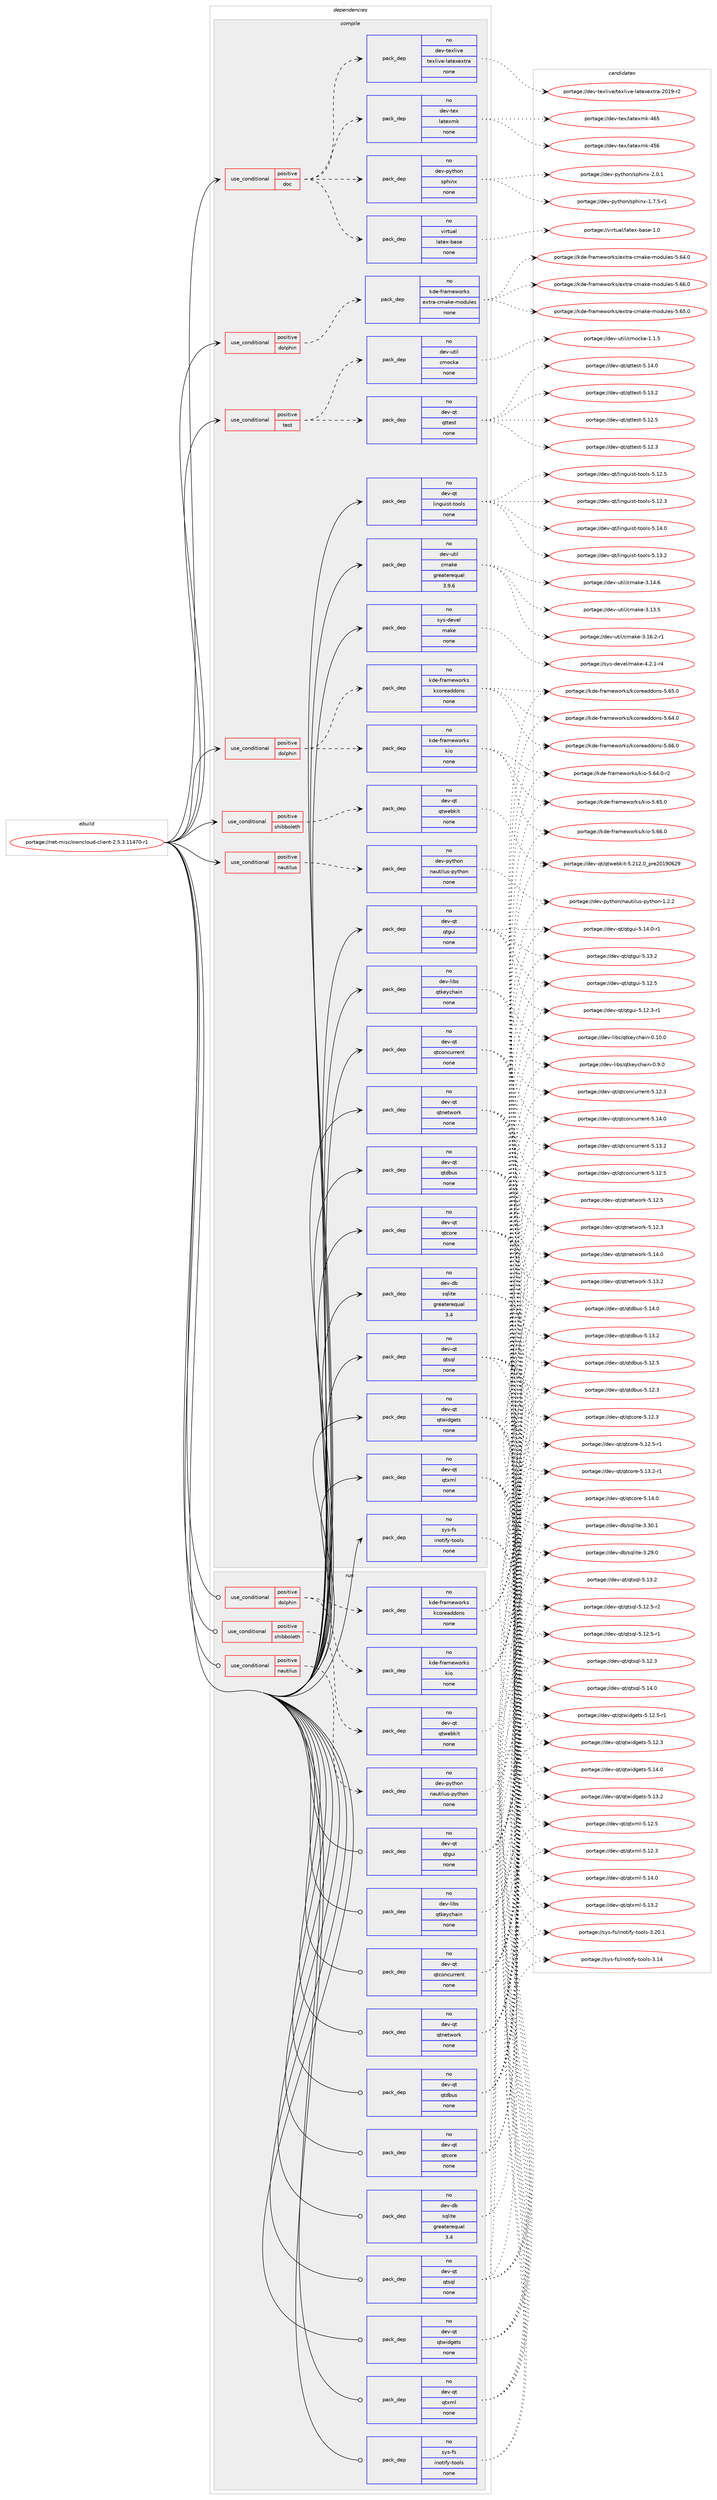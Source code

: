 digraph prolog {

# *************
# Graph options
# *************

newrank=true;
concentrate=true;
compound=true;
graph [rankdir=LR,fontname=Helvetica,fontsize=10,ranksep=1.5];#, ranksep=2.5, nodesep=0.2];
edge  [arrowhead=vee];
node  [fontname=Helvetica,fontsize=10];

# **********
# The ebuild
# **********

subgraph cluster_leftcol {
color=gray;
rank=same;
label=<<i>ebuild</i>>;
id [label="portage://net-misc/owncloud-client-2.5.3.11470-r1", color=red, width=4, href="../net-misc/owncloud-client-2.5.3.11470-r1.svg"];
}

# ****************
# The dependencies
# ****************

subgraph cluster_midcol {
color=gray;
label=<<i>dependencies</i>>;
subgraph cluster_compile {
fillcolor="#eeeeee";
style=filled;
label=<<i>compile</i>>;
subgraph cond26051 {
dependency132861 [label=<<TABLE BORDER="0" CELLBORDER="1" CELLSPACING="0" CELLPADDING="4"><TR><TD ROWSPAN="3" CELLPADDING="10">use_conditional</TD></TR><TR><TD>positive</TD></TR><TR><TD>doc</TD></TR></TABLE>>, shape=none, color=red];
subgraph pack104616 {
dependency132862 [label=<<TABLE BORDER="0" CELLBORDER="1" CELLSPACING="0" CELLPADDING="4" WIDTH="220"><TR><TD ROWSPAN="6" CELLPADDING="30">pack_dep</TD></TR><TR><TD WIDTH="110">no</TD></TR><TR><TD>dev-python</TD></TR><TR><TD>sphinx</TD></TR><TR><TD>none</TD></TR><TR><TD></TD></TR></TABLE>>, shape=none, color=blue];
}
dependency132861:e -> dependency132862:w [weight=20,style="dashed",arrowhead="vee"];
subgraph pack104617 {
dependency132863 [label=<<TABLE BORDER="0" CELLBORDER="1" CELLSPACING="0" CELLPADDING="4" WIDTH="220"><TR><TD ROWSPAN="6" CELLPADDING="30">pack_dep</TD></TR><TR><TD WIDTH="110">no</TD></TR><TR><TD>dev-tex</TD></TR><TR><TD>latexmk</TD></TR><TR><TD>none</TD></TR><TR><TD></TD></TR></TABLE>>, shape=none, color=blue];
}
dependency132861:e -> dependency132863:w [weight=20,style="dashed",arrowhead="vee"];
subgraph pack104618 {
dependency132864 [label=<<TABLE BORDER="0" CELLBORDER="1" CELLSPACING="0" CELLPADDING="4" WIDTH="220"><TR><TD ROWSPAN="6" CELLPADDING="30">pack_dep</TD></TR><TR><TD WIDTH="110">no</TD></TR><TR><TD>dev-texlive</TD></TR><TR><TD>texlive-latexextra</TD></TR><TR><TD>none</TD></TR><TR><TD></TD></TR></TABLE>>, shape=none, color=blue];
}
dependency132861:e -> dependency132864:w [weight=20,style="dashed",arrowhead="vee"];
subgraph pack104619 {
dependency132865 [label=<<TABLE BORDER="0" CELLBORDER="1" CELLSPACING="0" CELLPADDING="4" WIDTH="220"><TR><TD ROWSPAN="6" CELLPADDING="30">pack_dep</TD></TR><TR><TD WIDTH="110">no</TD></TR><TR><TD>virtual</TD></TR><TR><TD>latex-base</TD></TR><TR><TD>none</TD></TR><TR><TD></TD></TR></TABLE>>, shape=none, color=blue];
}
dependency132861:e -> dependency132865:w [weight=20,style="dashed",arrowhead="vee"];
}
id:e -> dependency132861:w [weight=20,style="solid",arrowhead="vee"];
subgraph cond26052 {
dependency132866 [label=<<TABLE BORDER="0" CELLBORDER="1" CELLSPACING="0" CELLPADDING="4"><TR><TD ROWSPAN="3" CELLPADDING="10">use_conditional</TD></TR><TR><TD>positive</TD></TR><TR><TD>dolphin</TD></TR></TABLE>>, shape=none, color=red];
subgraph pack104620 {
dependency132867 [label=<<TABLE BORDER="0" CELLBORDER="1" CELLSPACING="0" CELLPADDING="4" WIDTH="220"><TR><TD ROWSPAN="6" CELLPADDING="30">pack_dep</TD></TR><TR><TD WIDTH="110">no</TD></TR><TR><TD>kde-frameworks</TD></TR><TR><TD>extra-cmake-modules</TD></TR><TR><TD>none</TD></TR><TR><TD></TD></TR></TABLE>>, shape=none, color=blue];
}
dependency132866:e -> dependency132867:w [weight=20,style="dashed",arrowhead="vee"];
}
id:e -> dependency132866:w [weight=20,style="solid",arrowhead="vee"];
subgraph cond26053 {
dependency132868 [label=<<TABLE BORDER="0" CELLBORDER="1" CELLSPACING="0" CELLPADDING="4"><TR><TD ROWSPAN="3" CELLPADDING="10">use_conditional</TD></TR><TR><TD>positive</TD></TR><TR><TD>dolphin</TD></TR></TABLE>>, shape=none, color=red];
subgraph pack104621 {
dependency132869 [label=<<TABLE BORDER="0" CELLBORDER="1" CELLSPACING="0" CELLPADDING="4" WIDTH="220"><TR><TD ROWSPAN="6" CELLPADDING="30">pack_dep</TD></TR><TR><TD WIDTH="110">no</TD></TR><TR><TD>kde-frameworks</TD></TR><TR><TD>kcoreaddons</TD></TR><TR><TD>none</TD></TR><TR><TD></TD></TR></TABLE>>, shape=none, color=blue];
}
dependency132868:e -> dependency132869:w [weight=20,style="dashed",arrowhead="vee"];
subgraph pack104622 {
dependency132870 [label=<<TABLE BORDER="0" CELLBORDER="1" CELLSPACING="0" CELLPADDING="4" WIDTH="220"><TR><TD ROWSPAN="6" CELLPADDING="30">pack_dep</TD></TR><TR><TD WIDTH="110">no</TD></TR><TR><TD>kde-frameworks</TD></TR><TR><TD>kio</TD></TR><TR><TD>none</TD></TR><TR><TD></TD></TR></TABLE>>, shape=none, color=blue];
}
dependency132868:e -> dependency132870:w [weight=20,style="dashed",arrowhead="vee"];
}
id:e -> dependency132868:w [weight=20,style="solid",arrowhead="vee"];
subgraph cond26054 {
dependency132871 [label=<<TABLE BORDER="0" CELLBORDER="1" CELLSPACING="0" CELLPADDING="4"><TR><TD ROWSPAN="3" CELLPADDING="10">use_conditional</TD></TR><TR><TD>positive</TD></TR><TR><TD>nautilus</TD></TR></TABLE>>, shape=none, color=red];
subgraph pack104623 {
dependency132872 [label=<<TABLE BORDER="0" CELLBORDER="1" CELLSPACING="0" CELLPADDING="4" WIDTH="220"><TR><TD ROWSPAN="6" CELLPADDING="30">pack_dep</TD></TR><TR><TD WIDTH="110">no</TD></TR><TR><TD>dev-python</TD></TR><TR><TD>nautilus-python</TD></TR><TR><TD>none</TD></TR><TR><TD></TD></TR></TABLE>>, shape=none, color=blue];
}
dependency132871:e -> dependency132872:w [weight=20,style="dashed",arrowhead="vee"];
}
id:e -> dependency132871:w [weight=20,style="solid",arrowhead="vee"];
subgraph cond26055 {
dependency132873 [label=<<TABLE BORDER="0" CELLBORDER="1" CELLSPACING="0" CELLPADDING="4"><TR><TD ROWSPAN="3" CELLPADDING="10">use_conditional</TD></TR><TR><TD>positive</TD></TR><TR><TD>shibboleth</TD></TR></TABLE>>, shape=none, color=red];
subgraph pack104624 {
dependency132874 [label=<<TABLE BORDER="0" CELLBORDER="1" CELLSPACING="0" CELLPADDING="4" WIDTH="220"><TR><TD ROWSPAN="6" CELLPADDING="30">pack_dep</TD></TR><TR><TD WIDTH="110">no</TD></TR><TR><TD>dev-qt</TD></TR><TR><TD>qtwebkit</TD></TR><TR><TD>none</TD></TR><TR><TD></TD></TR></TABLE>>, shape=none, color=blue];
}
dependency132873:e -> dependency132874:w [weight=20,style="dashed",arrowhead="vee"];
}
id:e -> dependency132873:w [weight=20,style="solid",arrowhead="vee"];
subgraph cond26056 {
dependency132875 [label=<<TABLE BORDER="0" CELLBORDER="1" CELLSPACING="0" CELLPADDING="4"><TR><TD ROWSPAN="3" CELLPADDING="10">use_conditional</TD></TR><TR><TD>positive</TD></TR><TR><TD>test</TD></TR></TABLE>>, shape=none, color=red];
subgraph pack104625 {
dependency132876 [label=<<TABLE BORDER="0" CELLBORDER="1" CELLSPACING="0" CELLPADDING="4" WIDTH="220"><TR><TD ROWSPAN="6" CELLPADDING="30">pack_dep</TD></TR><TR><TD WIDTH="110">no</TD></TR><TR><TD>dev-util</TD></TR><TR><TD>cmocka</TD></TR><TR><TD>none</TD></TR><TR><TD></TD></TR></TABLE>>, shape=none, color=blue];
}
dependency132875:e -> dependency132876:w [weight=20,style="dashed",arrowhead="vee"];
subgraph pack104626 {
dependency132877 [label=<<TABLE BORDER="0" CELLBORDER="1" CELLSPACING="0" CELLPADDING="4" WIDTH="220"><TR><TD ROWSPAN="6" CELLPADDING="30">pack_dep</TD></TR><TR><TD WIDTH="110">no</TD></TR><TR><TD>dev-qt</TD></TR><TR><TD>qttest</TD></TR><TR><TD>none</TD></TR><TR><TD></TD></TR></TABLE>>, shape=none, color=blue];
}
dependency132875:e -> dependency132877:w [weight=20,style="dashed",arrowhead="vee"];
}
id:e -> dependency132875:w [weight=20,style="solid",arrowhead="vee"];
subgraph pack104627 {
dependency132878 [label=<<TABLE BORDER="0" CELLBORDER="1" CELLSPACING="0" CELLPADDING="4" WIDTH="220"><TR><TD ROWSPAN="6" CELLPADDING="30">pack_dep</TD></TR><TR><TD WIDTH="110">no</TD></TR><TR><TD>dev-db</TD></TR><TR><TD>sqlite</TD></TR><TR><TD>greaterequal</TD></TR><TR><TD>3.4</TD></TR></TABLE>>, shape=none, color=blue];
}
id:e -> dependency132878:w [weight=20,style="solid",arrowhead="vee"];
subgraph pack104628 {
dependency132879 [label=<<TABLE BORDER="0" CELLBORDER="1" CELLSPACING="0" CELLPADDING="4" WIDTH="220"><TR><TD ROWSPAN="6" CELLPADDING="30">pack_dep</TD></TR><TR><TD WIDTH="110">no</TD></TR><TR><TD>dev-libs</TD></TR><TR><TD>qtkeychain</TD></TR><TR><TD>none</TD></TR><TR><TD></TD></TR></TABLE>>, shape=none, color=blue];
}
id:e -> dependency132879:w [weight=20,style="solid",arrowhead="vee"];
subgraph pack104629 {
dependency132880 [label=<<TABLE BORDER="0" CELLBORDER="1" CELLSPACING="0" CELLPADDING="4" WIDTH="220"><TR><TD ROWSPAN="6" CELLPADDING="30">pack_dep</TD></TR><TR><TD WIDTH="110">no</TD></TR><TR><TD>dev-qt</TD></TR><TR><TD>linguist-tools</TD></TR><TR><TD>none</TD></TR><TR><TD></TD></TR></TABLE>>, shape=none, color=blue];
}
id:e -> dependency132880:w [weight=20,style="solid",arrowhead="vee"];
subgraph pack104630 {
dependency132881 [label=<<TABLE BORDER="0" CELLBORDER="1" CELLSPACING="0" CELLPADDING="4" WIDTH="220"><TR><TD ROWSPAN="6" CELLPADDING="30">pack_dep</TD></TR><TR><TD WIDTH="110">no</TD></TR><TR><TD>dev-qt</TD></TR><TR><TD>qtconcurrent</TD></TR><TR><TD>none</TD></TR><TR><TD></TD></TR></TABLE>>, shape=none, color=blue];
}
id:e -> dependency132881:w [weight=20,style="solid",arrowhead="vee"];
subgraph pack104631 {
dependency132882 [label=<<TABLE BORDER="0" CELLBORDER="1" CELLSPACING="0" CELLPADDING="4" WIDTH="220"><TR><TD ROWSPAN="6" CELLPADDING="30">pack_dep</TD></TR><TR><TD WIDTH="110">no</TD></TR><TR><TD>dev-qt</TD></TR><TR><TD>qtcore</TD></TR><TR><TD>none</TD></TR><TR><TD></TD></TR></TABLE>>, shape=none, color=blue];
}
id:e -> dependency132882:w [weight=20,style="solid",arrowhead="vee"];
subgraph pack104632 {
dependency132883 [label=<<TABLE BORDER="0" CELLBORDER="1" CELLSPACING="0" CELLPADDING="4" WIDTH="220"><TR><TD ROWSPAN="6" CELLPADDING="30">pack_dep</TD></TR><TR><TD WIDTH="110">no</TD></TR><TR><TD>dev-qt</TD></TR><TR><TD>qtdbus</TD></TR><TR><TD>none</TD></TR><TR><TD></TD></TR></TABLE>>, shape=none, color=blue];
}
id:e -> dependency132883:w [weight=20,style="solid",arrowhead="vee"];
subgraph pack104633 {
dependency132884 [label=<<TABLE BORDER="0" CELLBORDER="1" CELLSPACING="0" CELLPADDING="4" WIDTH="220"><TR><TD ROWSPAN="6" CELLPADDING="30">pack_dep</TD></TR><TR><TD WIDTH="110">no</TD></TR><TR><TD>dev-qt</TD></TR><TR><TD>qtgui</TD></TR><TR><TD>none</TD></TR><TR><TD></TD></TR></TABLE>>, shape=none, color=blue];
}
id:e -> dependency132884:w [weight=20,style="solid",arrowhead="vee"];
subgraph pack104634 {
dependency132885 [label=<<TABLE BORDER="0" CELLBORDER="1" CELLSPACING="0" CELLPADDING="4" WIDTH="220"><TR><TD ROWSPAN="6" CELLPADDING="30">pack_dep</TD></TR><TR><TD WIDTH="110">no</TD></TR><TR><TD>dev-qt</TD></TR><TR><TD>qtnetwork</TD></TR><TR><TD>none</TD></TR><TR><TD></TD></TR></TABLE>>, shape=none, color=blue];
}
id:e -> dependency132885:w [weight=20,style="solid",arrowhead="vee"];
subgraph pack104635 {
dependency132886 [label=<<TABLE BORDER="0" CELLBORDER="1" CELLSPACING="0" CELLPADDING="4" WIDTH="220"><TR><TD ROWSPAN="6" CELLPADDING="30">pack_dep</TD></TR><TR><TD WIDTH="110">no</TD></TR><TR><TD>dev-qt</TD></TR><TR><TD>qtsql</TD></TR><TR><TD>none</TD></TR><TR><TD></TD></TR></TABLE>>, shape=none, color=blue];
}
id:e -> dependency132886:w [weight=20,style="solid",arrowhead="vee"];
subgraph pack104636 {
dependency132887 [label=<<TABLE BORDER="0" CELLBORDER="1" CELLSPACING="0" CELLPADDING="4" WIDTH="220"><TR><TD ROWSPAN="6" CELLPADDING="30">pack_dep</TD></TR><TR><TD WIDTH="110">no</TD></TR><TR><TD>dev-qt</TD></TR><TR><TD>qtwidgets</TD></TR><TR><TD>none</TD></TR><TR><TD></TD></TR></TABLE>>, shape=none, color=blue];
}
id:e -> dependency132887:w [weight=20,style="solid",arrowhead="vee"];
subgraph pack104637 {
dependency132888 [label=<<TABLE BORDER="0" CELLBORDER="1" CELLSPACING="0" CELLPADDING="4" WIDTH="220"><TR><TD ROWSPAN="6" CELLPADDING="30">pack_dep</TD></TR><TR><TD WIDTH="110">no</TD></TR><TR><TD>dev-qt</TD></TR><TR><TD>qtxml</TD></TR><TR><TD>none</TD></TR><TR><TD></TD></TR></TABLE>>, shape=none, color=blue];
}
id:e -> dependency132888:w [weight=20,style="solid",arrowhead="vee"];
subgraph pack104638 {
dependency132889 [label=<<TABLE BORDER="0" CELLBORDER="1" CELLSPACING="0" CELLPADDING="4" WIDTH="220"><TR><TD ROWSPAN="6" CELLPADDING="30">pack_dep</TD></TR><TR><TD WIDTH="110">no</TD></TR><TR><TD>dev-util</TD></TR><TR><TD>cmake</TD></TR><TR><TD>greaterequal</TD></TR><TR><TD>3.9.6</TD></TR></TABLE>>, shape=none, color=blue];
}
id:e -> dependency132889:w [weight=20,style="solid",arrowhead="vee"];
subgraph pack104639 {
dependency132890 [label=<<TABLE BORDER="0" CELLBORDER="1" CELLSPACING="0" CELLPADDING="4" WIDTH="220"><TR><TD ROWSPAN="6" CELLPADDING="30">pack_dep</TD></TR><TR><TD WIDTH="110">no</TD></TR><TR><TD>sys-devel</TD></TR><TR><TD>make</TD></TR><TR><TD>none</TD></TR><TR><TD></TD></TR></TABLE>>, shape=none, color=blue];
}
id:e -> dependency132890:w [weight=20,style="solid",arrowhead="vee"];
subgraph pack104640 {
dependency132891 [label=<<TABLE BORDER="0" CELLBORDER="1" CELLSPACING="0" CELLPADDING="4" WIDTH="220"><TR><TD ROWSPAN="6" CELLPADDING="30">pack_dep</TD></TR><TR><TD WIDTH="110">no</TD></TR><TR><TD>sys-fs</TD></TR><TR><TD>inotify-tools</TD></TR><TR><TD>none</TD></TR><TR><TD></TD></TR></TABLE>>, shape=none, color=blue];
}
id:e -> dependency132891:w [weight=20,style="solid",arrowhead="vee"];
}
subgraph cluster_compileandrun {
fillcolor="#eeeeee";
style=filled;
label=<<i>compile and run</i>>;
}
subgraph cluster_run {
fillcolor="#eeeeee";
style=filled;
label=<<i>run</i>>;
subgraph cond26057 {
dependency132892 [label=<<TABLE BORDER="0" CELLBORDER="1" CELLSPACING="0" CELLPADDING="4"><TR><TD ROWSPAN="3" CELLPADDING="10">use_conditional</TD></TR><TR><TD>positive</TD></TR><TR><TD>dolphin</TD></TR></TABLE>>, shape=none, color=red];
subgraph pack104641 {
dependency132893 [label=<<TABLE BORDER="0" CELLBORDER="1" CELLSPACING="0" CELLPADDING="4" WIDTH="220"><TR><TD ROWSPAN="6" CELLPADDING="30">pack_dep</TD></TR><TR><TD WIDTH="110">no</TD></TR><TR><TD>kde-frameworks</TD></TR><TR><TD>kcoreaddons</TD></TR><TR><TD>none</TD></TR><TR><TD></TD></TR></TABLE>>, shape=none, color=blue];
}
dependency132892:e -> dependency132893:w [weight=20,style="dashed",arrowhead="vee"];
subgraph pack104642 {
dependency132894 [label=<<TABLE BORDER="0" CELLBORDER="1" CELLSPACING="0" CELLPADDING="4" WIDTH="220"><TR><TD ROWSPAN="6" CELLPADDING="30">pack_dep</TD></TR><TR><TD WIDTH="110">no</TD></TR><TR><TD>kde-frameworks</TD></TR><TR><TD>kio</TD></TR><TR><TD>none</TD></TR><TR><TD></TD></TR></TABLE>>, shape=none, color=blue];
}
dependency132892:e -> dependency132894:w [weight=20,style="dashed",arrowhead="vee"];
}
id:e -> dependency132892:w [weight=20,style="solid",arrowhead="odot"];
subgraph cond26058 {
dependency132895 [label=<<TABLE BORDER="0" CELLBORDER="1" CELLSPACING="0" CELLPADDING="4"><TR><TD ROWSPAN="3" CELLPADDING="10">use_conditional</TD></TR><TR><TD>positive</TD></TR><TR><TD>nautilus</TD></TR></TABLE>>, shape=none, color=red];
subgraph pack104643 {
dependency132896 [label=<<TABLE BORDER="0" CELLBORDER="1" CELLSPACING="0" CELLPADDING="4" WIDTH="220"><TR><TD ROWSPAN="6" CELLPADDING="30">pack_dep</TD></TR><TR><TD WIDTH="110">no</TD></TR><TR><TD>dev-python</TD></TR><TR><TD>nautilus-python</TD></TR><TR><TD>none</TD></TR><TR><TD></TD></TR></TABLE>>, shape=none, color=blue];
}
dependency132895:e -> dependency132896:w [weight=20,style="dashed",arrowhead="vee"];
}
id:e -> dependency132895:w [weight=20,style="solid",arrowhead="odot"];
subgraph cond26059 {
dependency132897 [label=<<TABLE BORDER="0" CELLBORDER="1" CELLSPACING="0" CELLPADDING="4"><TR><TD ROWSPAN="3" CELLPADDING="10">use_conditional</TD></TR><TR><TD>positive</TD></TR><TR><TD>shibboleth</TD></TR></TABLE>>, shape=none, color=red];
subgraph pack104644 {
dependency132898 [label=<<TABLE BORDER="0" CELLBORDER="1" CELLSPACING="0" CELLPADDING="4" WIDTH="220"><TR><TD ROWSPAN="6" CELLPADDING="30">pack_dep</TD></TR><TR><TD WIDTH="110">no</TD></TR><TR><TD>dev-qt</TD></TR><TR><TD>qtwebkit</TD></TR><TR><TD>none</TD></TR><TR><TD></TD></TR></TABLE>>, shape=none, color=blue];
}
dependency132897:e -> dependency132898:w [weight=20,style="dashed",arrowhead="vee"];
}
id:e -> dependency132897:w [weight=20,style="solid",arrowhead="odot"];
subgraph pack104645 {
dependency132899 [label=<<TABLE BORDER="0" CELLBORDER="1" CELLSPACING="0" CELLPADDING="4" WIDTH="220"><TR><TD ROWSPAN="6" CELLPADDING="30">pack_dep</TD></TR><TR><TD WIDTH="110">no</TD></TR><TR><TD>dev-db</TD></TR><TR><TD>sqlite</TD></TR><TR><TD>greaterequal</TD></TR><TR><TD>3.4</TD></TR></TABLE>>, shape=none, color=blue];
}
id:e -> dependency132899:w [weight=20,style="solid",arrowhead="odot"];
subgraph pack104646 {
dependency132900 [label=<<TABLE BORDER="0" CELLBORDER="1" CELLSPACING="0" CELLPADDING="4" WIDTH="220"><TR><TD ROWSPAN="6" CELLPADDING="30">pack_dep</TD></TR><TR><TD WIDTH="110">no</TD></TR><TR><TD>dev-libs</TD></TR><TR><TD>qtkeychain</TD></TR><TR><TD>none</TD></TR><TR><TD></TD></TR></TABLE>>, shape=none, color=blue];
}
id:e -> dependency132900:w [weight=20,style="solid",arrowhead="odot"];
subgraph pack104647 {
dependency132901 [label=<<TABLE BORDER="0" CELLBORDER="1" CELLSPACING="0" CELLPADDING="4" WIDTH="220"><TR><TD ROWSPAN="6" CELLPADDING="30">pack_dep</TD></TR><TR><TD WIDTH="110">no</TD></TR><TR><TD>dev-qt</TD></TR><TR><TD>qtconcurrent</TD></TR><TR><TD>none</TD></TR><TR><TD></TD></TR></TABLE>>, shape=none, color=blue];
}
id:e -> dependency132901:w [weight=20,style="solid",arrowhead="odot"];
subgraph pack104648 {
dependency132902 [label=<<TABLE BORDER="0" CELLBORDER="1" CELLSPACING="0" CELLPADDING="4" WIDTH="220"><TR><TD ROWSPAN="6" CELLPADDING="30">pack_dep</TD></TR><TR><TD WIDTH="110">no</TD></TR><TR><TD>dev-qt</TD></TR><TR><TD>qtcore</TD></TR><TR><TD>none</TD></TR><TR><TD></TD></TR></TABLE>>, shape=none, color=blue];
}
id:e -> dependency132902:w [weight=20,style="solid",arrowhead="odot"];
subgraph pack104649 {
dependency132903 [label=<<TABLE BORDER="0" CELLBORDER="1" CELLSPACING="0" CELLPADDING="4" WIDTH="220"><TR><TD ROWSPAN="6" CELLPADDING="30">pack_dep</TD></TR><TR><TD WIDTH="110">no</TD></TR><TR><TD>dev-qt</TD></TR><TR><TD>qtdbus</TD></TR><TR><TD>none</TD></TR><TR><TD></TD></TR></TABLE>>, shape=none, color=blue];
}
id:e -> dependency132903:w [weight=20,style="solid",arrowhead="odot"];
subgraph pack104650 {
dependency132904 [label=<<TABLE BORDER="0" CELLBORDER="1" CELLSPACING="0" CELLPADDING="4" WIDTH="220"><TR><TD ROWSPAN="6" CELLPADDING="30">pack_dep</TD></TR><TR><TD WIDTH="110">no</TD></TR><TR><TD>dev-qt</TD></TR><TR><TD>qtgui</TD></TR><TR><TD>none</TD></TR><TR><TD></TD></TR></TABLE>>, shape=none, color=blue];
}
id:e -> dependency132904:w [weight=20,style="solid",arrowhead="odot"];
subgraph pack104651 {
dependency132905 [label=<<TABLE BORDER="0" CELLBORDER="1" CELLSPACING="0" CELLPADDING="4" WIDTH="220"><TR><TD ROWSPAN="6" CELLPADDING="30">pack_dep</TD></TR><TR><TD WIDTH="110">no</TD></TR><TR><TD>dev-qt</TD></TR><TR><TD>qtnetwork</TD></TR><TR><TD>none</TD></TR><TR><TD></TD></TR></TABLE>>, shape=none, color=blue];
}
id:e -> dependency132905:w [weight=20,style="solid",arrowhead="odot"];
subgraph pack104652 {
dependency132906 [label=<<TABLE BORDER="0" CELLBORDER="1" CELLSPACING="0" CELLPADDING="4" WIDTH="220"><TR><TD ROWSPAN="6" CELLPADDING="30">pack_dep</TD></TR><TR><TD WIDTH="110">no</TD></TR><TR><TD>dev-qt</TD></TR><TR><TD>qtsql</TD></TR><TR><TD>none</TD></TR><TR><TD></TD></TR></TABLE>>, shape=none, color=blue];
}
id:e -> dependency132906:w [weight=20,style="solid",arrowhead="odot"];
subgraph pack104653 {
dependency132907 [label=<<TABLE BORDER="0" CELLBORDER="1" CELLSPACING="0" CELLPADDING="4" WIDTH="220"><TR><TD ROWSPAN="6" CELLPADDING="30">pack_dep</TD></TR><TR><TD WIDTH="110">no</TD></TR><TR><TD>dev-qt</TD></TR><TR><TD>qtwidgets</TD></TR><TR><TD>none</TD></TR><TR><TD></TD></TR></TABLE>>, shape=none, color=blue];
}
id:e -> dependency132907:w [weight=20,style="solid",arrowhead="odot"];
subgraph pack104654 {
dependency132908 [label=<<TABLE BORDER="0" CELLBORDER="1" CELLSPACING="0" CELLPADDING="4" WIDTH="220"><TR><TD ROWSPAN="6" CELLPADDING="30">pack_dep</TD></TR><TR><TD WIDTH="110">no</TD></TR><TR><TD>dev-qt</TD></TR><TR><TD>qtxml</TD></TR><TR><TD>none</TD></TR><TR><TD></TD></TR></TABLE>>, shape=none, color=blue];
}
id:e -> dependency132908:w [weight=20,style="solid",arrowhead="odot"];
subgraph pack104655 {
dependency132909 [label=<<TABLE BORDER="0" CELLBORDER="1" CELLSPACING="0" CELLPADDING="4" WIDTH="220"><TR><TD ROWSPAN="6" CELLPADDING="30">pack_dep</TD></TR><TR><TD WIDTH="110">no</TD></TR><TR><TD>sys-fs</TD></TR><TR><TD>inotify-tools</TD></TR><TR><TD>none</TD></TR><TR><TD></TD></TR></TABLE>>, shape=none, color=blue];
}
id:e -> dependency132909:w [weight=20,style="solid",arrowhead="odot"];
}
}

# **************
# The candidates
# **************

subgraph cluster_choices {
rank=same;
color=gray;
label=<<i>candidates</i>>;

subgraph choice104616 {
color=black;
nodesep=1;
choice1001011184511212111610411111047115112104105110120455046484649 [label="portage://dev-python/sphinx-2.0.1", color=red, width=4,href="../dev-python/sphinx-2.0.1.svg"];
choice10010111845112121116104111110471151121041051101204549465546534511449 [label="portage://dev-python/sphinx-1.7.5-r1", color=red, width=4,href="../dev-python/sphinx-1.7.5-r1.svg"];
dependency132862:e -> choice1001011184511212111610411111047115112104105110120455046484649:w [style=dotted,weight="100"];
dependency132862:e -> choice10010111845112121116104111110471151121041051101204549465546534511449:w [style=dotted,weight="100"];
}
subgraph choice104617 {
color=black;
nodesep=1;
choice10010111845116101120471089711610112010910745525453 [label="portage://dev-tex/latexmk-465", color=red, width=4,href="../dev-tex/latexmk-465.svg"];
choice10010111845116101120471089711610112010910745525354 [label="portage://dev-tex/latexmk-456", color=red, width=4,href="../dev-tex/latexmk-456.svg"];
dependency132863:e -> choice10010111845116101120471089711610112010910745525453:w [style=dotted,weight="100"];
dependency132863:e -> choice10010111845116101120471089711610112010910745525354:w [style=dotted,weight="100"];
}
subgraph choice104618 {
color=black;
nodesep=1;
choice100101118451161011201081051181014711610112010810511810145108971161011201011201161149745504849574511450 [label="portage://dev-texlive/texlive-latexextra-2019-r2", color=red, width=4,href="../dev-texlive/texlive-latexextra-2019-r2.svg"];
dependency132864:e -> choice100101118451161011201081051181014711610112010810511810145108971161011201011201161149745504849574511450:w [style=dotted,weight="100"];
}
subgraph choice104619 {
color=black;
nodesep=1;
choice11810511411611797108471089711610112045989711510145494648 [label="portage://virtual/latex-base-1.0", color=red, width=4,href="../virtual/latex-base-1.0.svg"];
dependency132865:e -> choice11810511411611797108471089711610112045989711510145494648:w [style=dotted,weight="100"];
}
subgraph choice104620 {
color=black;
nodesep=1;
choice107100101451021149710910111911111410711547101120116114974599109971071014510911110011710810111545534654544648 [label="portage://kde-frameworks/extra-cmake-modules-5.66.0", color=red, width=4,href="../kde-frameworks/extra-cmake-modules-5.66.0.svg"];
choice107100101451021149710910111911111410711547101120116114974599109971071014510911110011710810111545534654534648 [label="portage://kde-frameworks/extra-cmake-modules-5.65.0", color=red, width=4,href="../kde-frameworks/extra-cmake-modules-5.65.0.svg"];
choice107100101451021149710910111911111410711547101120116114974599109971071014510911110011710810111545534654524648 [label="portage://kde-frameworks/extra-cmake-modules-5.64.0", color=red, width=4,href="../kde-frameworks/extra-cmake-modules-5.64.0.svg"];
dependency132867:e -> choice107100101451021149710910111911111410711547101120116114974599109971071014510911110011710810111545534654544648:w [style=dotted,weight="100"];
dependency132867:e -> choice107100101451021149710910111911111410711547101120116114974599109971071014510911110011710810111545534654534648:w [style=dotted,weight="100"];
dependency132867:e -> choice107100101451021149710910111911111410711547101120116114974599109971071014510911110011710810111545534654524648:w [style=dotted,weight="100"];
}
subgraph choice104621 {
color=black;
nodesep=1;
choice107100101451021149710910111911111410711547107991111141019710010011111011545534654544648 [label="portage://kde-frameworks/kcoreaddons-5.66.0", color=red, width=4,href="../kde-frameworks/kcoreaddons-5.66.0.svg"];
choice107100101451021149710910111911111410711547107991111141019710010011111011545534654534648 [label="portage://kde-frameworks/kcoreaddons-5.65.0", color=red, width=4,href="../kde-frameworks/kcoreaddons-5.65.0.svg"];
choice107100101451021149710910111911111410711547107991111141019710010011111011545534654524648 [label="portage://kde-frameworks/kcoreaddons-5.64.0", color=red, width=4,href="../kde-frameworks/kcoreaddons-5.64.0.svg"];
dependency132869:e -> choice107100101451021149710910111911111410711547107991111141019710010011111011545534654544648:w [style=dotted,weight="100"];
dependency132869:e -> choice107100101451021149710910111911111410711547107991111141019710010011111011545534654534648:w [style=dotted,weight="100"];
dependency132869:e -> choice107100101451021149710910111911111410711547107991111141019710010011111011545534654524648:w [style=dotted,weight="100"];
}
subgraph choice104622 {
color=black;
nodesep=1;
choice10710010145102114971091011191111141071154710710511145534654544648 [label="portage://kde-frameworks/kio-5.66.0", color=red, width=4,href="../kde-frameworks/kio-5.66.0.svg"];
choice10710010145102114971091011191111141071154710710511145534654534648 [label="portage://kde-frameworks/kio-5.65.0", color=red, width=4,href="../kde-frameworks/kio-5.65.0.svg"];
choice107100101451021149710910111911111410711547107105111455346545246484511450 [label="portage://kde-frameworks/kio-5.64.0-r2", color=red, width=4,href="../kde-frameworks/kio-5.64.0-r2.svg"];
dependency132870:e -> choice10710010145102114971091011191111141071154710710511145534654544648:w [style=dotted,weight="100"];
dependency132870:e -> choice10710010145102114971091011191111141071154710710511145534654534648:w [style=dotted,weight="100"];
dependency132870:e -> choice107100101451021149710910111911111410711547107105111455346545246484511450:w [style=dotted,weight="100"];
}
subgraph choice104623 {
color=black;
nodesep=1;
choice10010111845112121116104111110471109711711610510811711545112121116104111110454946504650 [label="portage://dev-python/nautilus-python-1.2.2", color=red, width=4,href="../dev-python/nautilus-python-1.2.2.svg"];
dependency132872:e -> choice10010111845112121116104111110471109711711610510811711545112121116104111110454946504650:w [style=dotted,weight="100"];
}
subgraph choice104624 {
color=black;
nodesep=1;
choice1001011184511311647113116119101981071051164553465049504648951121141015048495748545057 [label="portage://dev-qt/qtwebkit-5.212.0_pre20190629", color=red, width=4,href="../dev-qt/qtwebkit-5.212.0_pre20190629.svg"];
dependency132874:e -> choice1001011184511311647113116119101981071051164553465049504648951121141015048495748545057:w [style=dotted,weight="100"];
}
subgraph choice104625 {
color=black;
nodesep=1;
choice1001011184511711610510847991091119910797454946494653 [label="portage://dev-util/cmocka-1.1.5", color=red, width=4,href="../dev-util/cmocka-1.1.5.svg"];
dependency132876:e -> choice1001011184511711610510847991091119910797454946494653:w [style=dotted,weight="100"];
}
subgraph choice104626 {
color=black;
nodesep=1;
choice100101118451131164711311611610111511645534649524648 [label="portage://dev-qt/qttest-5.14.0", color=red, width=4,href="../dev-qt/qttest-5.14.0.svg"];
choice100101118451131164711311611610111511645534649514650 [label="portage://dev-qt/qttest-5.13.2", color=red, width=4,href="../dev-qt/qttest-5.13.2.svg"];
choice100101118451131164711311611610111511645534649504653 [label="portage://dev-qt/qttest-5.12.5", color=red, width=4,href="../dev-qt/qttest-5.12.5.svg"];
choice100101118451131164711311611610111511645534649504651 [label="portage://dev-qt/qttest-5.12.3", color=red, width=4,href="../dev-qt/qttest-5.12.3.svg"];
dependency132877:e -> choice100101118451131164711311611610111511645534649524648:w [style=dotted,weight="100"];
dependency132877:e -> choice100101118451131164711311611610111511645534649514650:w [style=dotted,weight="100"];
dependency132877:e -> choice100101118451131164711311611610111511645534649504653:w [style=dotted,weight="100"];
dependency132877:e -> choice100101118451131164711311611610111511645534649504651:w [style=dotted,weight="100"];
}
subgraph choice104627 {
color=black;
nodesep=1;
choice10010111845100984711511310810511610145514651484649 [label="portage://dev-db/sqlite-3.30.1", color=red, width=4,href="../dev-db/sqlite-3.30.1.svg"];
choice10010111845100984711511310810511610145514650574648 [label="portage://dev-db/sqlite-3.29.0", color=red, width=4,href="../dev-db/sqlite-3.29.0.svg"];
dependency132878:e -> choice10010111845100984711511310810511610145514651484649:w [style=dotted,weight="100"];
dependency132878:e -> choice10010111845100984711511310810511610145514650574648:w [style=dotted,weight="100"];
}
subgraph choice104628 {
color=black;
nodesep=1;
choice1001011184510810598115471131161071011219910497105110454846574648 [label="portage://dev-libs/qtkeychain-0.9.0", color=red, width=4,href="../dev-libs/qtkeychain-0.9.0.svg"];
choice100101118451081059811547113116107101121991049710511045484649484648 [label="portage://dev-libs/qtkeychain-0.10.0", color=red, width=4,href="../dev-libs/qtkeychain-0.10.0.svg"];
dependency132879:e -> choice1001011184510810598115471131161071011219910497105110454846574648:w [style=dotted,weight="100"];
dependency132879:e -> choice100101118451081059811547113116107101121991049710511045484649484648:w [style=dotted,weight="100"];
}
subgraph choice104629 {
color=black;
nodesep=1;
choice10010111845113116471081051101031171051151164511611111110811545534649524648 [label="portage://dev-qt/linguist-tools-5.14.0", color=red, width=4,href="../dev-qt/linguist-tools-5.14.0.svg"];
choice10010111845113116471081051101031171051151164511611111110811545534649514650 [label="portage://dev-qt/linguist-tools-5.13.2", color=red, width=4,href="../dev-qt/linguist-tools-5.13.2.svg"];
choice10010111845113116471081051101031171051151164511611111110811545534649504653 [label="portage://dev-qt/linguist-tools-5.12.5", color=red, width=4,href="../dev-qt/linguist-tools-5.12.5.svg"];
choice10010111845113116471081051101031171051151164511611111110811545534649504651 [label="portage://dev-qt/linguist-tools-5.12.3", color=red, width=4,href="../dev-qt/linguist-tools-5.12.3.svg"];
dependency132880:e -> choice10010111845113116471081051101031171051151164511611111110811545534649524648:w [style=dotted,weight="100"];
dependency132880:e -> choice10010111845113116471081051101031171051151164511611111110811545534649514650:w [style=dotted,weight="100"];
dependency132880:e -> choice10010111845113116471081051101031171051151164511611111110811545534649504653:w [style=dotted,weight="100"];
dependency132880:e -> choice10010111845113116471081051101031171051151164511611111110811545534649504651:w [style=dotted,weight="100"];
}
subgraph choice104630 {
color=black;
nodesep=1;
choice1001011184511311647113116991111109911711411410111011645534649524648 [label="portage://dev-qt/qtconcurrent-5.14.0", color=red, width=4,href="../dev-qt/qtconcurrent-5.14.0.svg"];
choice1001011184511311647113116991111109911711411410111011645534649514650 [label="portage://dev-qt/qtconcurrent-5.13.2", color=red, width=4,href="../dev-qt/qtconcurrent-5.13.2.svg"];
choice1001011184511311647113116991111109911711411410111011645534649504653 [label="portage://dev-qt/qtconcurrent-5.12.5", color=red, width=4,href="../dev-qt/qtconcurrent-5.12.5.svg"];
choice1001011184511311647113116991111109911711411410111011645534649504651 [label="portage://dev-qt/qtconcurrent-5.12.3", color=red, width=4,href="../dev-qt/qtconcurrent-5.12.3.svg"];
dependency132881:e -> choice1001011184511311647113116991111109911711411410111011645534649524648:w [style=dotted,weight="100"];
dependency132881:e -> choice1001011184511311647113116991111109911711411410111011645534649514650:w [style=dotted,weight="100"];
dependency132881:e -> choice1001011184511311647113116991111109911711411410111011645534649504653:w [style=dotted,weight="100"];
dependency132881:e -> choice1001011184511311647113116991111109911711411410111011645534649504651:w [style=dotted,weight="100"];
}
subgraph choice104631 {
color=black;
nodesep=1;
choice10010111845113116471131169911111410145534649524648 [label="portage://dev-qt/qtcore-5.14.0", color=red, width=4,href="../dev-qt/qtcore-5.14.0.svg"];
choice100101118451131164711311699111114101455346495146504511449 [label="portage://dev-qt/qtcore-5.13.2-r1", color=red, width=4,href="../dev-qt/qtcore-5.13.2-r1.svg"];
choice100101118451131164711311699111114101455346495046534511449 [label="portage://dev-qt/qtcore-5.12.5-r1", color=red, width=4,href="../dev-qt/qtcore-5.12.5-r1.svg"];
choice10010111845113116471131169911111410145534649504651 [label="portage://dev-qt/qtcore-5.12.3", color=red, width=4,href="../dev-qt/qtcore-5.12.3.svg"];
dependency132882:e -> choice10010111845113116471131169911111410145534649524648:w [style=dotted,weight="100"];
dependency132882:e -> choice100101118451131164711311699111114101455346495146504511449:w [style=dotted,weight="100"];
dependency132882:e -> choice100101118451131164711311699111114101455346495046534511449:w [style=dotted,weight="100"];
dependency132882:e -> choice10010111845113116471131169911111410145534649504651:w [style=dotted,weight="100"];
}
subgraph choice104632 {
color=black;
nodesep=1;
choice10010111845113116471131161009811711545534649524648 [label="portage://dev-qt/qtdbus-5.14.0", color=red, width=4,href="../dev-qt/qtdbus-5.14.0.svg"];
choice10010111845113116471131161009811711545534649514650 [label="portage://dev-qt/qtdbus-5.13.2", color=red, width=4,href="../dev-qt/qtdbus-5.13.2.svg"];
choice10010111845113116471131161009811711545534649504653 [label="portage://dev-qt/qtdbus-5.12.5", color=red, width=4,href="../dev-qt/qtdbus-5.12.5.svg"];
choice10010111845113116471131161009811711545534649504651 [label="portage://dev-qt/qtdbus-5.12.3", color=red, width=4,href="../dev-qt/qtdbus-5.12.3.svg"];
dependency132883:e -> choice10010111845113116471131161009811711545534649524648:w [style=dotted,weight="100"];
dependency132883:e -> choice10010111845113116471131161009811711545534649514650:w [style=dotted,weight="100"];
dependency132883:e -> choice10010111845113116471131161009811711545534649504653:w [style=dotted,weight="100"];
dependency132883:e -> choice10010111845113116471131161009811711545534649504651:w [style=dotted,weight="100"];
}
subgraph choice104633 {
color=black;
nodesep=1;
choice1001011184511311647113116103117105455346495246484511449 [label="portage://dev-qt/qtgui-5.14.0-r1", color=red, width=4,href="../dev-qt/qtgui-5.14.0-r1.svg"];
choice100101118451131164711311610311710545534649514650 [label="portage://dev-qt/qtgui-5.13.2", color=red, width=4,href="../dev-qt/qtgui-5.13.2.svg"];
choice100101118451131164711311610311710545534649504653 [label="portage://dev-qt/qtgui-5.12.5", color=red, width=4,href="../dev-qt/qtgui-5.12.5.svg"];
choice1001011184511311647113116103117105455346495046514511449 [label="portage://dev-qt/qtgui-5.12.3-r1", color=red, width=4,href="../dev-qt/qtgui-5.12.3-r1.svg"];
dependency132884:e -> choice1001011184511311647113116103117105455346495246484511449:w [style=dotted,weight="100"];
dependency132884:e -> choice100101118451131164711311610311710545534649514650:w [style=dotted,weight="100"];
dependency132884:e -> choice100101118451131164711311610311710545534649504653:w [style=dotted,weight="100"];
dependency132884:e -> choice1001011184511311647113116103117105455346495046514511449:w [style=dotted,weight="100"];
}
subgraph choice104634 {
color=black;
nodesep=1;
choice100101118451131164711311611010111611911111410745534649524648 [label="portage://dev-qt/qtnetwork-5.14.0", color=red, width=4,href="../dev-qt/qtnetwork-5.14.0.svg"];
choice100101118451131164711311611010111611911111410745534649514650 [label="portage://dev-qt/qtnetwork-5.13.2", color=red, width=4,href="../dev-qt/qtnetwork-5.13.2.svg"];
choice100101118451131164711311611010111611911111410745534649504653 [label="portage://dev-qt/qtnetwork-5.12.5", color=red, width=4,href="../dev-qt/qtnetwork-5.12.5.svg"];
choice100101118451131164711311611010111611911111410745534649504651 [label="portage://dev-qt/qtnetwork-5.12.3", color=red, width=4,href="../dev-qt/qtnetwork-5.12.3.svg"];
dependency132885:e -> choice100101118451131164711311611010111611911111410745534649524648:w [style=dotted,weight="100"];
dependency132885:e -> choice100101118451131164711311611010111611911111410745534649514650:w [style=dotted,weight="100"];
dependency132885:e -> choice100101118451131164711311611010111611911111410745534649504653:w [style=dotted,weight="100"];
dependency132885:e -> choice100101118451131164711311611010111611911111410745534649504651:w [style=dotted,weight="100"];
}
subgraph choice104635 {
color=black;
nodesep=1;
choice100101118451131164711311611511310845534649524648 [label="portage://dev-qt/qtsql-5.14.0", color=red, width=4,href="../dev-qt/qtsql-5.14.0.svg"];
choice100101118451131164711311611511310845534649514650 [label="portage://dev-qt/qtsql-5.13.2", color=red, width=4,href="../dev-qt/qtsql-5.13.2.svg"];
choice1001011184511311647113116115113108455346495046534511450 [label="portage://dev-qt/qtsql-5.12.5-r2", color=red, width=4,href="../dev-qt/qtsql-5.12.5-r2.svg"];
choice1001011184511311647113116115113108455346495046534511449 [label="portage://dev-qt/qtsql-5.12.5-r1", color=red, width=4,href="../dev-qt/qtsql-5.12.5-r1.svg"];
choice100101118451131164711311611511310845534649504651 [label="portage://dev-qt/qtsql-5.12.3", color=red, width=4,href="../dev-qt/qtsql-5.12.3.svg"];
dependency132886:e -> choice100101118451131164711311611511310845534649524648:w [style=dotted,weight="100"];
dependency132886:e -> choice100101118451131164711311611511310845534649514650:w [style=dotted,weight="100"];
dependency132886:e -> choice1001011184511311647113116115113108455346495046534511450:w [style=dotted,weight="100"];
dependency132886:e -> choice1001011184511311647113116115113108455346495046534511449:w [style=dotted,weight="100"];
dependency132886:e -> choice100101118451131164711311611511310845534649504651:w [style=dotted,weight="100"];
}
subgraph choice104636 {
color=black;
nodesep=1;
choice100101118451131164711311611910510010310111611545534649524648 [label="portage://dev-qt/qtwidgets-5.14.0", color=red, width=4,href="../dev-qt/qtwidgets-5.14.0.svg"];
choice100101118451131164711311611910510010310111611545534649514650 [label="portage://dev-qt/qtwidgets-5.13.2", color=red, width=4,href="../dev-qt/qtwidgets-5.13.2.svg"];
choice1001011184511311647113116119105100103101116115455346495046534511449 [label="portage://dev-qt/qtwidgets-5.12.5-r1", color=red, width=4,href="../dev-qt/qtwidgets-5.12.5-r1.svg"];
choice100101118451131164711311611910510010310111611545534649504651 [label="portage://dev-qt/qtwidgets-5.12.3", color=red, width=4,href="../dev-qt/qtwidgets-5.12.3.svg"];
dependency132887:e -> choice100101118451131164711311611910510010310111611545534649524648:w [style=dotted,weight="100"];
dependency132887:e -> choice100101118451131164711311611910510010310111611545534649514650:w [style=dotted,weight="100"];
dependency132887:e -> choice1001011184511311647113116119105100103101116115455346495046534511449:w [style=dotted,weight="100"];
dependency132887:e -> choice100101118451131164711311611910510010310111611545534649504651:w [style=dotted,weight="100"];
}
subgraph choice104637 {
color=black;
nodesep=1;
choice100101118451131164711311612010910845534649524648 [label="portage://dev-qt/qtxml-5.14.0", color=red, width=4,href="../dev-qt/qtxml-5.14.0.svg"];
choice100101118451131164711311612010910845534649514650 [label="portage://dev-qt/qtxml-5.13.2", color=red, width=4,href="../dev-qt/qtxml-5.13.2.svg"];
choice100101118451131164711311612010910845534649504653 [label="portage://dev-qt/qtxml-5.12.5", color=red, width=4,href="../dev-qt/qtxml-5.12.5.svg"];
choice100101118451131164711311612010910845534649504651 [label="portage://dev-qt/qtxml-5.12.3", color=red, width=4,href="../dev-qt/qtxml-5.12.3.svg"];
dependency132888:e -> choice100101118451131164711311612010910845534649524648:w [style=dotted,weight="100"];
dependency132888:e -> choice100101118451131164711311612010910845534649514650:w [style=dotted,weight="100"];
dependency132888:e -> choice100101118451131164711311612010910845534649504653:w [style=dotted,weight="100"];
dependency132888:e -> choice100101118451131164711311612010910845534649504651:w [style=dotted,weight="100"];
}
subgraph choice104638 {
color=black;
nodesep=1;
choice10010111845117116105108479910997107101455146495446504511449 [label="portage://dev-util/cmake-3.16.2-r1", color=red, width=4,href="../dev-util/cmake-3.16.2-r1.svg"];
choice1001011184511711610510847991099710710145514649524654 [label="portage://dev-util/cmake-3.14.6", color=red, width=4,href="../dev-util/cmake-3.14.6.svg"];
choice1001011184511711610510847991099710710145514649514653 [label="portage://dev-util/cmake-3.13.5", color=red, width=4,href="../dev-util/cmake-3.13.5.svg"];
dependency132889:e -> choice10010111845117116105108479910997107101455146495446504511449:w [style=dotted,weight="100"];
dependency132889:e -> choice1001011184511711610510847991099710710145514649524654:w [style=dotted,weight="100"];
dependency132889:e -> choice1001011184511711610510847991099710710145514649514653:w [style=dotted,weight="100"];
}
subgraph choice104639 {
color=black;
nodesep=1;
choice1151211154510010111810110847109971071014552465046494511452 [label="portage://sys-devel/make-4.2.1-r4", color=red, width=4,href="../sys-devel/make-4.2.1-r4.svg"];
dependency132890:e -> choice1151211154510010111810110847109971071014552465046494511452:w [style=dotted,weight="100"];
}
subgraph choice104640 {
color=black;
nodesep=1;
choice11512111545102115471051101111161051021214511611111110811545514650484649 [label="portage://sys-fs/inotify-tools-3.20.1", color=red, width=4,href="../sys-fs/inotify-tools-3.20.1.svg"];
choice1151211154510211547105110111116105102121451161111111081154551464952 [label="portage://sys-fs/inotify-tools-3.14", color=red, width=4,href="../sys-fs/inotify-tools-3.14.svg"];
dependency132891:e -> choice11512111545102115471051101111161051021214511611111110811545514650484649:w [style=dotted,weight="100"];
dependency132891:e -> choice1151211154510211547105110111116105102121451161111111081154551464952:w [style=dotted,weight="100"];
}
subgraph choice104641 {
color=black;
nodesep=1;
choice107100101451021149710910111911111410711547107991111141019710010011111011545534654544648 [label="portage://kde-frameworks/kcoreaddons-5.66.0", color=red, width=4,href="../kde-frameworks/kcoreaddons-5.66.0.svg"];
choice107100101451021149710910111911111410711547107991111141019710010011111011545534654534648 [label="portage://kde-frameworks/kcoreaddons-5.65.0", color=red, width=4,href="../kde-frameworks/kcoreaddons-5.65.0.svg"];
choice107100101451021149710910111911111410711547107991111141019710010011111011545534654524648 [label="portage://kde-frameworks/kcoreaddons-5.64.0", color=red, width=4,href="../kde-frameworks/kcoreaddons-5.64.0.svg"];
dependency132893:e -> choice107100101451021149710910111911111410711547107991111141019710010011111011545534654544648:w [style=dotted,weight="100"];
dependency132893:e -> choice107100101451021149710910111911111410711547107991111141019710010011111011545534654534648:w [style=dotted,weight="100"];
dependency132893:e -> choice107100101451021149710910111911111410711547107991111141019710010011111011545534654524648:w [style=dotted,weight="100"];
}
subgraph choice104642 {
color=black;
nodesep=1;
choice10710010145102114971091011191111141071154710710511145534654544648 [label="portage://kde-frameworks/kio-5.66.0", color=red, width=4,href="../kde-frameworks/kio-5.66.0.svg"];
choice10710010145102114971091011191111141071154710710511145534654534648 [label="portage://kde-frameworks/kio-5.65.0", color=red, width=4,href="../kde-frameworks/kio-5.65.0.svg"];
choice107100101451021149710910111911111410711547107105111455346545246484511450 [label="portage://kde-frameworks/kio-5.64.0-r2", color=red, width=4,href="../kde-frameworks/kio-5.64.0-r2.svg"];
dependency132894:e -> choice10710010145102114971091011191111141071154710710511145534654544648:w [style=dotted,weight="100"];
dependency132894:e -> choice10710010145102114971091011191111141071154710710511145534654534648:w [style=dotted,weight="100"];
dependency132894:e -> choice107100101451021149710910111911111410711547107105111455346545246484511450:w [style=dotted,weight="100"];
}
subgraph choice104643 {
color=black;
nodesep=1;
choice10010111845112121116104111110471109711711610510811711545112121116104111110454946504650 [label="portage://dev-python/nautilus-python-1.2.2", color=red, width=4,href="../dev-python/nautilus-python-1.2.2.svg"];
dependency132896:e -> choice10010111845112121116104111110471109711711610510811711545112121116104111110454946504650:w [style=dotted,weight="100"];
}
subgraph choice104644 {
color=black;
nodesep=1;
choice1001011184511311647113116119101981071051164553465049504648951121141015048495748545057 [label="portage://dev-qt/qtwebkit-5.212.0_pre20190629", color=red, width=4,href="../dev-qt/qtwebkit-5.212.0_pre20190629.svg"];
dependency132898:e -> choice1001011184511311647113116119101981071051164553465049504648951121141015048495748545057:w [style=dotted,weight="100"];
}
subgraph choice104645 {
color=black;
nodesep=1;
choice10010111845100984711511310810511610145514651484649 [label="portage://dev-db/sqlite-3.30.1", color=red, width=4,href="../dev-db/sqlite-3.30.1.svg"];
choice10010111845100984711511310810511610145514650574648 [label="portage://dev-db/sqlite-3.29.0", color=red, width=4,href="../dev-db/sqlite-3.29.0.svg"];
dependency132899:e -> choice10010111845100984711511310810511610145514651484649:w [style=dotted,weight="100"];
dependency132899:e -> choice10010111845100984711511310810511610145514650574648:w [style=dotted,weight="100"];
}
subgraph choice104646 {
color=black;
nodesep=1;
choice1001011184510810598115471131161071011219910497105110454846574648 [label="portage://dev-libs/qtkeychain-0.9.0", color=red, width=4,href="../dev-libs/qtkeychain-0.9.0.svg"];
choice100101118451081059811547113116107101121991049710511045484649484648 [label="portage://dev-libs/qtkeychain-0.10.0", color=red, width=4,href="../dev-libs/qtkeychain-0.10.0.svg"];
dependency132900:e -> choice1001011184510810598115471131161071011219910497105110454846574648:w [style=dotted,weight="100"];
dependency132900:e -> choice100101118451081059811547113116107101121991049710511045484649484648:w [style=dotted,weight="100"];
}
subgraph choice104647 {
color=black;
nodesep=1;
choice1001011184511311647113116991111109911711411410111011645534649524648 [label="portage://dev-qt/qtconcurrent-5.14.0", color=red, width=4,href="../dev-qt/qtconcurrent-5.14.0.svg"];
choice1001011184511311647113116991111109911711411410111011645534649514650 [label="portage://dev-qt/qtconcurrent-5.13.2", color=red, width=4,href="../dev-qt/qtconcurrent-5.13.2.svg"];
choice1001011184511311647113116991111109911711411410111011645534649504653 [label="portage://dev-qt/qtconcurrent-5.12.5", color=red, width=4,href="../dev-qt/qtconcurrent-5.12.5.svg"];
choice1001011184511311647113116991111109911711411410111011645534649504651 [label="portage://dev-qt/qtconcurrent-5.12.3", color=red, width=4,href="../dev-qt/qtconcurrent-5.12.3.svg"];
dependency132901:e -> choice1001011184511311647113116991111109911711411410111011645534649524648:w [style=dotted,weight="100"];
dependency132901:e -> choice1001011184511311647113116991111109911711411410111011645534649514650:w [style=dotted,weight="100"];
dependency132901:e -> choice1001011184511311647113116991111109911711411410111011645534649504653:w [style=dotted,weight="100"];
dependency132901:e -> choice1001011184511311647113116991111109911711411410111011645534649504651:w [style=dotted,weight="100"];
}
subgraph choice104648 {
color=black;
nodesep=1;
choice10010111845113116471131169911111410145534649524648 [label="portage://dev-qt/qtcore-5.14.0", color=red, width=4,href="../dev-qt/qtcore-5.14.0.svg"];
choice100101118451131164711311699111114101455346495146504511449 [label="portage://dev-qt/qtcore-5.13.2-r1", color=red, width=4,href="../dev-qt/qtcore-5.13.2-r1.svg"];
choice100101118451131164711311699111114101455346495046534511449 [label="portage://dev-qt/qtcore-5.12.5-r1", color=red, width=4,href="../dev-qt/qtcore-5.12.5-r1.svg"];
choice10010111845113116471131169911111410145534649504651 [label="portage://dev-qt/qtcore-5.12.3", color=red, width=4,href="../dev-qt/qtcore-5.12.3.svg"];
dependency132902:e -> choice10010111845113116471131169911111410145534649524648:w [style=dotted,weight="100"];
dependency132902:e -> choice100101118451131164711311699111114101455346495146504511449:w [style=dotted,weight="100"];
dependency132902:e -> choice100101118451131164711311699111114101455346495046534511449:w [style=dotted,weight="100"];
dependency132902:e -> choice10010111845113116471131169911111410145534649504651:w [style=dotted,weight="100"];
}
subgraph choice104649 {
color=black;
nodesep=1;
choice10010111845113116471131161009811711545534649524648 [label="portage://dev-qt/qtdbus-5.14.0", color=red, width=4,href="../dev-qt/qtdbus-5.14.0.svg"];
choice10010111845113116471131161009811711545534649514650 [label="portage://dev-qt/qtdbus-5.13.2", color=red, width=4,href="../dev-qt/qtdbus-5.13.2.svg"];
choice10010111845113116471131161009811711545534649504653 [label="portage://dev-qt/qtdbus-5.12.5", color=red, width=4,href="../dev-qt/qtdbus-5.12.5.svg"];
choice10010111845113116471131161009811711545534649504651 [label="portage://dev-qt/qtdbus-5.12.3", color=red, width=4,href="../dev-qt/qtdbus-5.12.3.svg"];
dependency132903:e -> choice10010111845113116471131161009811711545534649524648:w [style=dotted,weight="100"];
dependency132903:e -> choice10010111845113116471131161009811711545534649514650:w [style=dotted,weight="100"];
dependency132903:e -> choice10010111845113116471131161009811711545534649504653:w [style=dotted,weight="100"];
dependency132903:e -> choice10010111845113116471131161009811711545534649504651:w [style=dotted,weight="100"];
}
subgraph choice104650 {
color=black;
nodesep=1;
choice1001011184511311647113116103117105455346495246484511449 [label="portage://dev-qt/qtgui-5.14.0-r1", color=red, width=4,href="../dev-qt/qtgui-5.14.0-r1.svg"];
choice100101118451131164711311610311710545534649514650 [label="portage://dev-qt/qtgui-5.13.2", color=red, width=4,href="../dev-qt/qtgui-5.13.2.svg"];
choice100101118451131164711311610311710545534649504653 [label="portage://dev-qt/qtgui-5.12.5", color=red, width=4,href="../dev-qt/qtgui-5.12.5.svg"];
choice1001011184511311647113116103117105455346495046514511449 [label="portage://dev-qt/qtgui-5.12.3-r1", color=red, width=4,href="../dev-qt/qtgui-5.12.3-r1.svg"];
dependency132904:e -> choice1001011184511311647113116103117105455346495246484511449:w [style=dotted,weight="100"];
dependency132904:e -> choice100101118451131164711311610311710545534649514650:w [style=dotted,weight="100"];
dependency132904:e -> choice100101118451131164711311610311710545534649504653:w [style=dotted,weight="100"];
dependency132904:e -> choice1001011184511311647113116103117105455346495046514511449:w [style=dotted,weight="100"];
}
subgraph choice104651 {
color=black;
nodesep=1;
choice100101118451131164711311611010111611911111410745534649524648 [label="portage://dev-qt/qtnetwork-5.14.0", color=red, width=4,href="../dev-qt/qtnetwork-5.14.0.svg"];
choice100101118451131164711311611010111611911111410745534649514650 [label="portage://dev-qt/qtnetwork-5.13.2", color=red, width=4,href="../dev-qt/qtnetwork-5.13.2.svg"];
choice100101118451131164711311611010111611911111410745534649504653 [label="portage://dev-qt/qtnetwork-5.12.5", color=red, width=4,href="../dev-qt/qtnetwork-5.12.5.svg"];
choice100101118451131164711311611010111611911111410745534649504651 [label="portage://dev-qt/qtnetwork-5.12.3", color=red, width=4,href="../dev-qt/qtnetwork-5.12.3.svg"];
dependency132905:e -> choice100101118451131164711311611010111611911111410745534649524648:w [style=dotted,weight="100"];
dependency132905:e -> choice100101118451131164711311611010111611911111410745534649514650:w [style=dotted,weight="100"];
dependency132905:e -> choice100101118451131164711311611010111611911111410745534649504653:w [style=dotted,weight="100"];
dependency132905:e -> choice100101118451131164711311611010111611911111410745534649504651:w [style=dotted,weight="100"];
}
subgraph choice104652 {
color=black;
nodesep=1;
choice100101118451131164711311611511310845534649524648 [label="portage://dev-qt/qtsql-5.14.0", color=red, width=4,href="../dev-qt/qtsql-5.14.0.svg"];
choice100101118451131164711311611511310845534649514650 [label="portage://dev-qt/qtsql-5.13.2", color=red, width=4,href="../dev-qt/qtsql-5.13.2.svg"];
choice1001011184511311647113116115113108455346495046534511450 [label="portage://dev-qt/qtsql-5.12.5-r2", color=red, width=4,href="../dev-qt/qtsql-5.12.5-r2.svg"];
choice1001011184511311647113116115113108455346495046534511449 [label="portage://dev-qt/qtsql-5.12.5-r1", color=red, width=4,href="../dev-qt/qtsql-5.12.5-r1.svg"];
choice100101118451131164711311611511310845534649504651 [label="portage://dev-qt/qtsql-5.12.3", color=red, width=4,href="../dev-qt/qtsql-5.12.3.svg"];
dependency132906:e -> choice100101118451131164711311611511310845534649524648:w [style=dotted,weight="100"];
dependency132906:e -> choice100101118451131164711311611511310845534649514650:w [style=dotted,weight="100"];
dependency132906:e -> choice1001011184511311647113116115113108455346495046534511450:w [style=dotted,weight="100"];
dependency132906:e -> choice1001011184511311647113116115113108455346495046534511449:w [style=dotted,weight="100"];
dependency132906:e -> choice100101118451131164711311611511310845534649504651:w [style=dotted,weight="100"];
}
subgraph choice104653 {
color=black;
nodesep=1;
choice100101118451131164711311611910510010310111611545534649524648 [label="portage://dev-qt/qtwidgets-5.14.0", color=red, width=4,href="../dev-qt/qtwidgets-5.14.0.svg"];
choice100101118451131164711311611910510010310111611545534649514650 [label="portage://dev-qt/qtwidgets-5.13.2", color=red, width=4,href="../dev-qt/qtwidgets-5.13.2.svg"];
choice1001011184511311647113116119105100103101116115455346495046534511449 [label="portage://dev-qt/qtwidgets-5.12.5-r1", color=red, width=4,href="../dev-qt/qtwidgets-5.12.5-r1.svg"];
choice100101118451131164711311611910510010310111611545534649504651 [label="portage://dev-qt/qtwidgets-5.12.3", color=red, width=4,href="../dev-qt/qtwidgets-5.12.3.svg"];
dependency132907:e -> choice100101118451131164711311611910510010310111611545534649524648:w [style=dotted,weight="100"];
dependency132907:e -> choice100101118451131164711311611910510010310111611545534649514650:w [style=dotted,weight="100"];
dependency132907:e -> choice1001011184511311647113116119105100103101116115455346495046534511449:w [style=dotted,weight="100"];
dependency132907:e -> choice100101118451131164711311611910510010310111611545534649504651:w [style=dotted,weight="100"];
}
subgraph choice104654 {
color=black;
nodesep=1;
choice100101118451131164711311612010910845534649524648 [label="portage://dev-qt/qtxml-5.14.0", color=red, width=4,href="../dev-qt/qtxml-5.14.0.svg"];
choice100101118451131164711311612010910845534649514650 [label="portage://dev-qt/qtxml-5.13.2", color=red, width=4,href="../dev-qt/qtxml-5.13.2.svg"];
choice100101118451131164711311612010910845534649504653 [label="portage://dev-qt/qtxml-5.12.5", color=red, width=4,href="../dev-qt/qtxml-5.12.5.svg"];
choice100101118451131164711311612010910845534649504651 [label="portage://dev-qt/qtxml-5.12.3", color=red, width=4,href="../dev-qt/qtxml-5.12.3.svg"];
dependency132908:e -> choice100101118451131164711311612010910845534649524648:w [style=dotted,weight="100"];
dependency132908:e -> choice100101118451131164711311612010910845534649514650:w [style=dotted,weight="100"];
dependency132908:e -> choice100101118451131164711311612010910845534649504653:w [style=dotted,weight="100"];
dependency132908:e -> choice100101118451131164711311612010910845534649504651:w [style=dotted,weight="100"];
}
subgraph choice104655 {
color=black;
nodesep=1;
choice11512111545102115471051101111161051021214511611111110811545514650484649 [label="portage://sys-fs/inotify-tools-3.20.1", color=red, width=4,href="../sys-fs/inotify-tools-3.20.1.svg"];
choice1151211154510211547105110111116105102121451161111111081154551464952 [label="portage://sys-fs/inotify-tools-3.14", color=red, width=4,href="../sys-fs/inotify-tools-3.14.svg"];
dependency132909:e -> choice11512111545102115471051101111161051021214511611111110811545514650484649:w [style=dotted,weight="100"];
dependency132909:e -> choice1151211154510211547105110111116105102121451161111111081154551464952:w [style=dotted,weight="100"];
}
}

}
